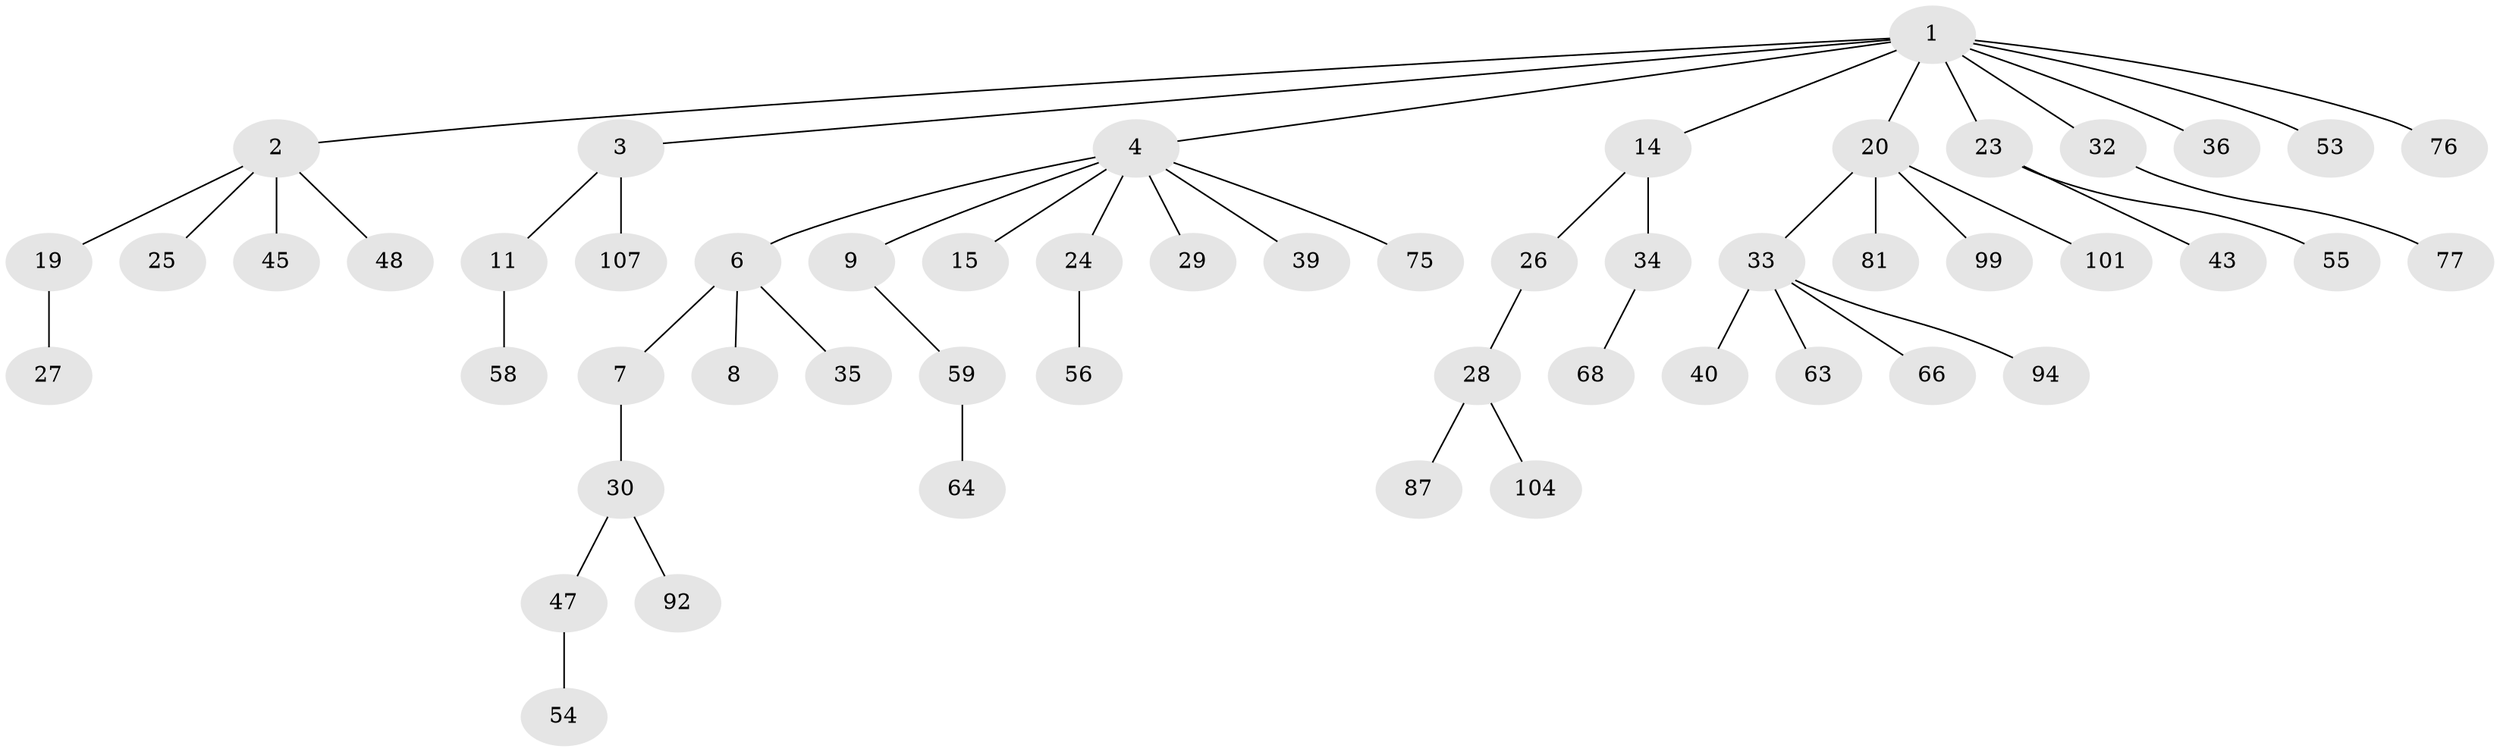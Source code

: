 // original degree distribution, {6: 0.009345794392523364, 5: 0.028037383177570093, 4: 0.102803738317757, 7: 0.009345794392523364, 2: 0.19626168224299065, 1: 0.5233644859813084, 3: 0.1308411214953271}
// Generated by graph-tools (version 1.1) at 2025/15/03/09/25 04:15:24]
// undirected, 53 vertices, 52 edges
graph export_dot {
graph [start="1"]
  node [color=gray90,style=filled];
  1 [super="+5"];
  2;
  3 [super="+41"];
  4 [super="+12"];
  6 [super="+65+31"];
  7 [super="+13"];
  8 [super="+16"];
  9 [super="+50+85+46"];
  11 [super="+98+49"];
  14 [super="+17+84+51"];
  15;
  19 [super="+67"];
  20 [super="+21"];
  23 [super="+103"];
  24;
  25;
  26 [super="+44"];
  27 [super="+74"];
  28;
  29 [super="+96"];
  30 [super="+52"];
  32 [super="+60"];
  33;
  34 [super="+95+37"];
  35;
  36;
  39 [super="+91"];
  40;
  43;
  45 [super="+72+61"];
  47;
  48;
  53;
  54;
  55;
  56 [super="+82"];
  58 [super="+71"];
  59 [super="+78"];
  63;
  64;
  66;
  68;
  75;
  76 [super="+80"];
  77;
  81;
  87;
  92 [super="+106"];
  94;
  99;
  101;
  104;
  107;
  1 -- 2;
  1 -- 3;
  1 -- 4;
  1 -- 20;
  1 -- 36;
  1 -- 32;
  1 -- 53;
  1 -- 23;
  1 -- 76;
  1 -- 14;
  2 -- 19;
  2 -- 25;
  2 -- 45;
  2 -- 48;
  3 -- 11;
  3 -- 107;
  4 -- 6;
  4 -- 9;
  4 -- 15;
  4 -- 29;
  4 -- 39;
  4 -- 24;
  4 -- 75;
  6 -- 7;
  6 -- 8;
  6 -- 35;
  7 -- 30;
  9 -- 59;
  11 -- 58;
  14 -- 26;
  14 -- 34;
  19 -- 27;
  20 -- 33;
  20 -- 81;
  20 -- 99;
  20 -- 101;
  23 -- 43;
  23 -- 55;
  24 -- 56;
  26 -- 28;
  28 -- 87;
  28 -- 104;
  30 -- 47;
  30 -- 92;
  32 -- 77;
  33 -- 40;
  33 -- 63;
  33 -- 66;
  33 -- 94;
  34 -- 68;
  47 -- 54;
  59 -- 64;
}

